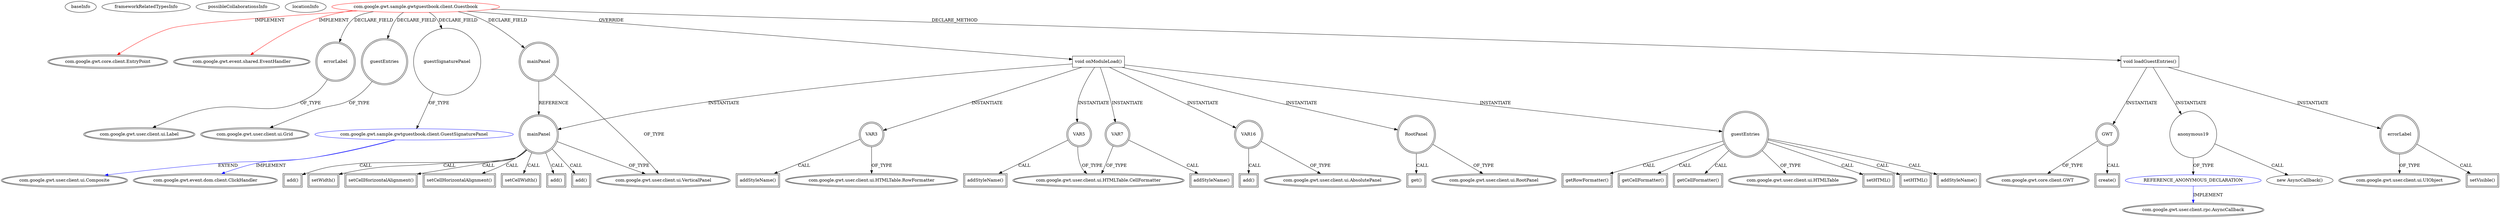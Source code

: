 digraph {
baseInfo[graphId=156,category="extension_graph",isAnonymous=false,possibleRelation=true]
frameworkRelatedTypesInfo[0="com.google.gwt.core.client.EntryPoint",1="com.google.gwt.event.shared.EventHandler"]
possibleCollaborationsInfo[0="156~FIELD_DECLARATION-~com.google.gwt.core.client.EntryPoint com.google.gwt.event.shared.EventHandler ~com.google.gwt.user.client.ui.Composite com.google.gwt.event.dom.client.ClickHandler ~false~false",1="156~CLIENT_METHOD_DECLARATION-INSTANTIATION-~com.google.gwt.core.client.EntryPoint com.google.gwt.event.shared.EventHandler ~com.google.gwt.user.client.rpc.AsyncCallback ~false~true"]
locationInfo[projectName="GoogleCloudPlatform-appengine-gwtguestbook-namespaces-java",filePath="/GoogleCloudPlatform-appengine-gwtguestbook-namespaces-java/appengine-gwtguestbook-namespaces-java-master/src/com/google/gwt/sample/gwtguestbook/client/Guestbook.java",contextSignature="Guestbook",graphId="156"]
0[label="com.google.gwt.sample.gwtguestbook.client.Guestbook",vertexType="ROOT_CLIENT_CLASS_DECLARATION",isFrameworkType=false,color=red]
1[label="com.google.gwt.core.client.EntryPoint",vertexType="FRAMEWORK_INTERFACE_TYPE",isFrameworkType=true,peripheries=2]
2[label="com.google.gwt.event.shared.EventHandler",vertexType="FRAMEWORK_INTERFACE_TYPE",isFrameworkType=true,peripheries=2]
3[label="errorLabel",vertexType="FIELD_DECLARATION",isFrameworkType=true,peripheries=2,shape=circle]
4[label="com.google.gwt.user.client.ui.Label",vertexType="FRAMEWORK_CLASS_TYPE",isFrameworkType=true,peripheries=2]
5[label="guestEntries",vertexType="FIELD_DECLARATION",isFrameworkType=true,peripheries=2,shape=circle]
6[label="com.google.gwt.user.client.ui.Grid",vertexType="FRAMEWORK_CLASS_TYPE",isFrameworkType=true,peripheries=2]
7[label="guestSignaturePanel",vertexType="FIELD_DECLARATION",isFrameworkType=false,shape=circle]
8[label="com.google.gwt.sample.gwtguestbook.client.GuestSignaturePanel",vertexType="REFERENCE_CLIENT_CLASS_DECLARATION",isFrameworkType=false,color=blue]
9[label="com.google.gwt.user.client.ui.Composite",vertexType="FRAMEWORK_CLASS_TYPE",isFrameworkType=true,peripheries=2]
10[label="com.google.gwt.event.dom.client.ClickHandler",vertexType="FRAMEWORK_INTERFACE_TYPE",isFrameworkType=true,peripheries=2]
11[label="mainPanel",vertexType="FIELD_DECLARATION",isFrameworkType=true,peripheries=2,shape=circle]
12[label="com.google.gwt.user.client.ui.VerticalPanel",vertexType="FRAMEWORK_CLASS_TYPE",isFrameworkType=true,peripheries=2]
13[label="void onModuleLoad()",vertexType="OVERRIDING_METHOD_DECLARATION",isFrameworkType=false,shape=box]
14[label="guestEntries",vertexType="VARIABLE_EXPRESION",isFrameworkType=true,peripheries=2,shape=circle]
16[label="com.google.gwt.user.client.ui.HTMLTable",vertexType="FRAMEWORK_CLASS_TYPE",isFrameworkType=true,peripheries=2]
15[label="setHTML()",vertexType="INSIDE_CALL",isFrameworkType=true,peripheries=2,shape=box]
18[label="setHTML()",vertexType="INSIDE_CALL",isFrameworkType=true,peripheries=2,shape=box]
20[label="addStyleName()",vertexType="INSIDE_CALL",isFrameworkType=true,peripheries=2,shape=box]
21[label="VAR3",vertexType="VARIABLE_EXPRESION",isFrameworkType=true,peripheries=2,shape=circle]
23[label="com.google.gwt.user.client.ui.HTMLTable.RowFormatter",vertexType="FRAMEWORK_CLASS_TYPE",isFrameworkType=true,peripheries=2]
22[label="addStyleName()",vertexType="INSIDE_CALL",isFrameworkType=true,peripheries=2,shape=box]
25[label="getRowFormatter()",vertexType="INSIDE_CALL",isFrameworkType=true,peripheries=2,shape=box]
26[label="VAR5",vertexType="VARIABLE_EXPRESION",isFrameworkType=true,peripheries=2,shape=circle]
28[label="com.google.gwt.user.client.ui.HTMLTable.CellFormatter",vertexType="FRAMEWORK_CLASS_TYPE",isFrameworkType=true,peripheries=2]
27[label="addStyleName()",vertexType="INSIDE_CALL",isFrameworkType=true,peripheries=2,shape=box]
30[label="getCellFormatter()",vertexType="INSIDE_CALL",isFrameworkType=true,peripheries=2,shape=box]
31[label="VAR7",vertexType="VARIABLE_EXPRESION",isFrameworkType=true,peripheries=2,shape=circle]
32[label="addStyleName()",vertexType="INSIDE_CALL",isFrameworkType=true,peripheries=2,shape=box]
35[label="getCellFormatter()",vertexType="INSIDE_CALL",isFrameworkType=true,peripheries=2,shape=box]
36[label="mainPanel",vertexType="VARIABLE_EXPRESION",isFrameworkType=true,peripheries=2,shape=circle]
37[label="add()",vertexType="INSIDE_CALL",isFrameworkType=true,peripheries=2,shape=box]
40[label="add()",vertexType="INSIDE_CALL",isFrameworkType=true,peripheries=2,shape=box]
42[label="add()",vertexType="INSIDE_CALL",isFrameworkType=true,peripheries=2,shape=box]
44[label="setWidth()",vertexType="INSIDE_CALL",isFrameworkType=true,peripheries=2,shape=box]
46[label="setCellHorizontalAlignment()",vertexType="INSIDE_CALL",isFrameworkType=true,peripheries=2,shape=box]
48[label="setCellHorizontalAlignment()",vertexType="INSIDE_CALL",isFrameworkType=true,peripheries=2,shape=box]
50[label="setCellWidth()",vertexType="INSIDE_CALL",isFrameworkType=true,peripheries=2,shape=box]
51[label="VAR16",vertexType="VARIABLE_EXPRESION",isFrameworkType=true,peripheries=2,shape=circle]
53[label="com.google.gwt.user.client.ui.AbsolutePanel",vertexType="FRAMEWORK_CLASS_TYPE",isFrameworkType=true,peripheries=2]
52[label="add()",vertexType="INSIDE_CALL",isFrameworkType=true,peripheries=2,shape=box]
54[label="RootPanel",vertexType="VARIABLE_EXPRESION",isFrameworkType=true,peripheries=2,shape=circle]
56[label="com.google.gwt.user.client.ui.RootPanel",vertexType="FRAMEWORK_CLASS_TYPE",isFrameworkType=true,peripheries=2]
55[label="get()",vertexType="INSIDE_CALL",isFrameworkType=true,peripheries=2,shape=box]
57[label="void loadGuestEntries()",vertexType="CLIENT_METHOD_DECLARATION",isFrameworkType=false,shape=box]
58[label="GWT",vertexType="VARIABLE_EXPRESION",isFrameworkType=true,peripheries=2,shape=circle]
60[label="com.google.gwt.core.client.GWT",vertexType="FRAMEWORK_CLASS_TYPE",isFrameworkType=true,peripheries=2]
59[label="create()",vertexType="INSIDE_CALL",isFrameworkType=true,peripheries=2,shape=box]
62[label="anonymous19",vertexType="VARIABLE_EXPRESION",isFrameworkType=false,shape=circle]
63[label="REFERENCE_ANONYMOUS_DECLARATION",vertexType="REFERENCE_ANONYMOUS_DECLARATION",isFrameworkType=false,color=blue]
64[label="com.google.gwt.user.client.rpc.AsyncCallback",vertexType="FRAMEWORK_INTERFACE_TYPE",isFrameworkType=true,peripheries=2]
61[label="new AsyncCallback()",vertexType="CONSTRUCTOR_CALL",isFrameworkType=false]
65[label="errorLabel",vertexType="VARIABLE_EXPRESION",isFrameworkType=true,peripheries=2,shape=circle]
67[label="com.google.gwt.user.client.ui.UIObject",vertexType="FRAMEWORK_CLASS_TYPE",isFrameworkType=true,peripheries=2]
66[label="setVisible()",vertexType="INSIDE_CALL",isFrameworkType=true,peripheries=2,shape=box]
0->1[label="IMPLEMENT",color=red]
0->2[label="IMPLEMENT",color=red]
0->3[label="DECLARE_FIELD"]
3->4[label="OF_TYPE"]
0->5[label="DECLARE_FIELD"]
5->6[label="OF_TYPE"]
0->7[label="DECLARE_FIELD"]
8->9[label="EXTEND",color=blue]
8->10[label="IMPLEMENT",color=blue]
7->8[label="OF_TYPE"]
0->11[label="DECLARE_FIELD"]
11->12[label="OF_TYPE"]
0->13[label="OVERRIDE"]
13->14[label="INSTANTIATE"]
14->16[label="OF_TYPE"]
14->15[label="CALL"]
14->18[label="CALL"]
14->20[label="CALL"]
13->21[label="INSTANTIATE"]
21->23[label="OF_TYPE"]
21->22[label="CALL"]
14->25[label="CALL"]
13->26[label="INSTANTIATE"]
26->28[label="OF_TYPE"]
26->27[label="CALL"]
14->30[label="CALL"]
13->31[label="INSTANTIATE"]
31->28[label="OF_TYPE"]
31->32[label="CALL"]
14->35[label="CALL"]
13->36[label="INSTANTIATE"]
11->36[label="REFERENCE"]
36->12[label="OF_TYPE"]
36->37[label="CALL"]
36->40[label="CALL"]
36->42[label="CALL"]
36->44[label="CALL"]
36->46[label="CALL"]
36->48[label="CALL"]
36->50[label="CALL"]
13->51[label="INSTANTIATE"]
51->53[label="OF_TYPE"]
51->52[label="CALL"]
13->54[label="INSTANTIATE"]
54->56[label="OF_TYPE"]
54->55[label="CALL"]
0->57[label="DECLARE_METHOD"]
57->58[label="INSTANTIATE"]
58->60[label="OF_TYPE"]
58->59[label="CALL"]
57->62[label="INSTANTIATE"]
63->64[label="IMPLEMENT",color=blue]
62->63[label="OF_TYPE"]
62->61[label="CALL"]
57->65[label="INSTANTIATE"]
65->67[label="OF_TYPE"]
65->66[label="CALL"]
}
